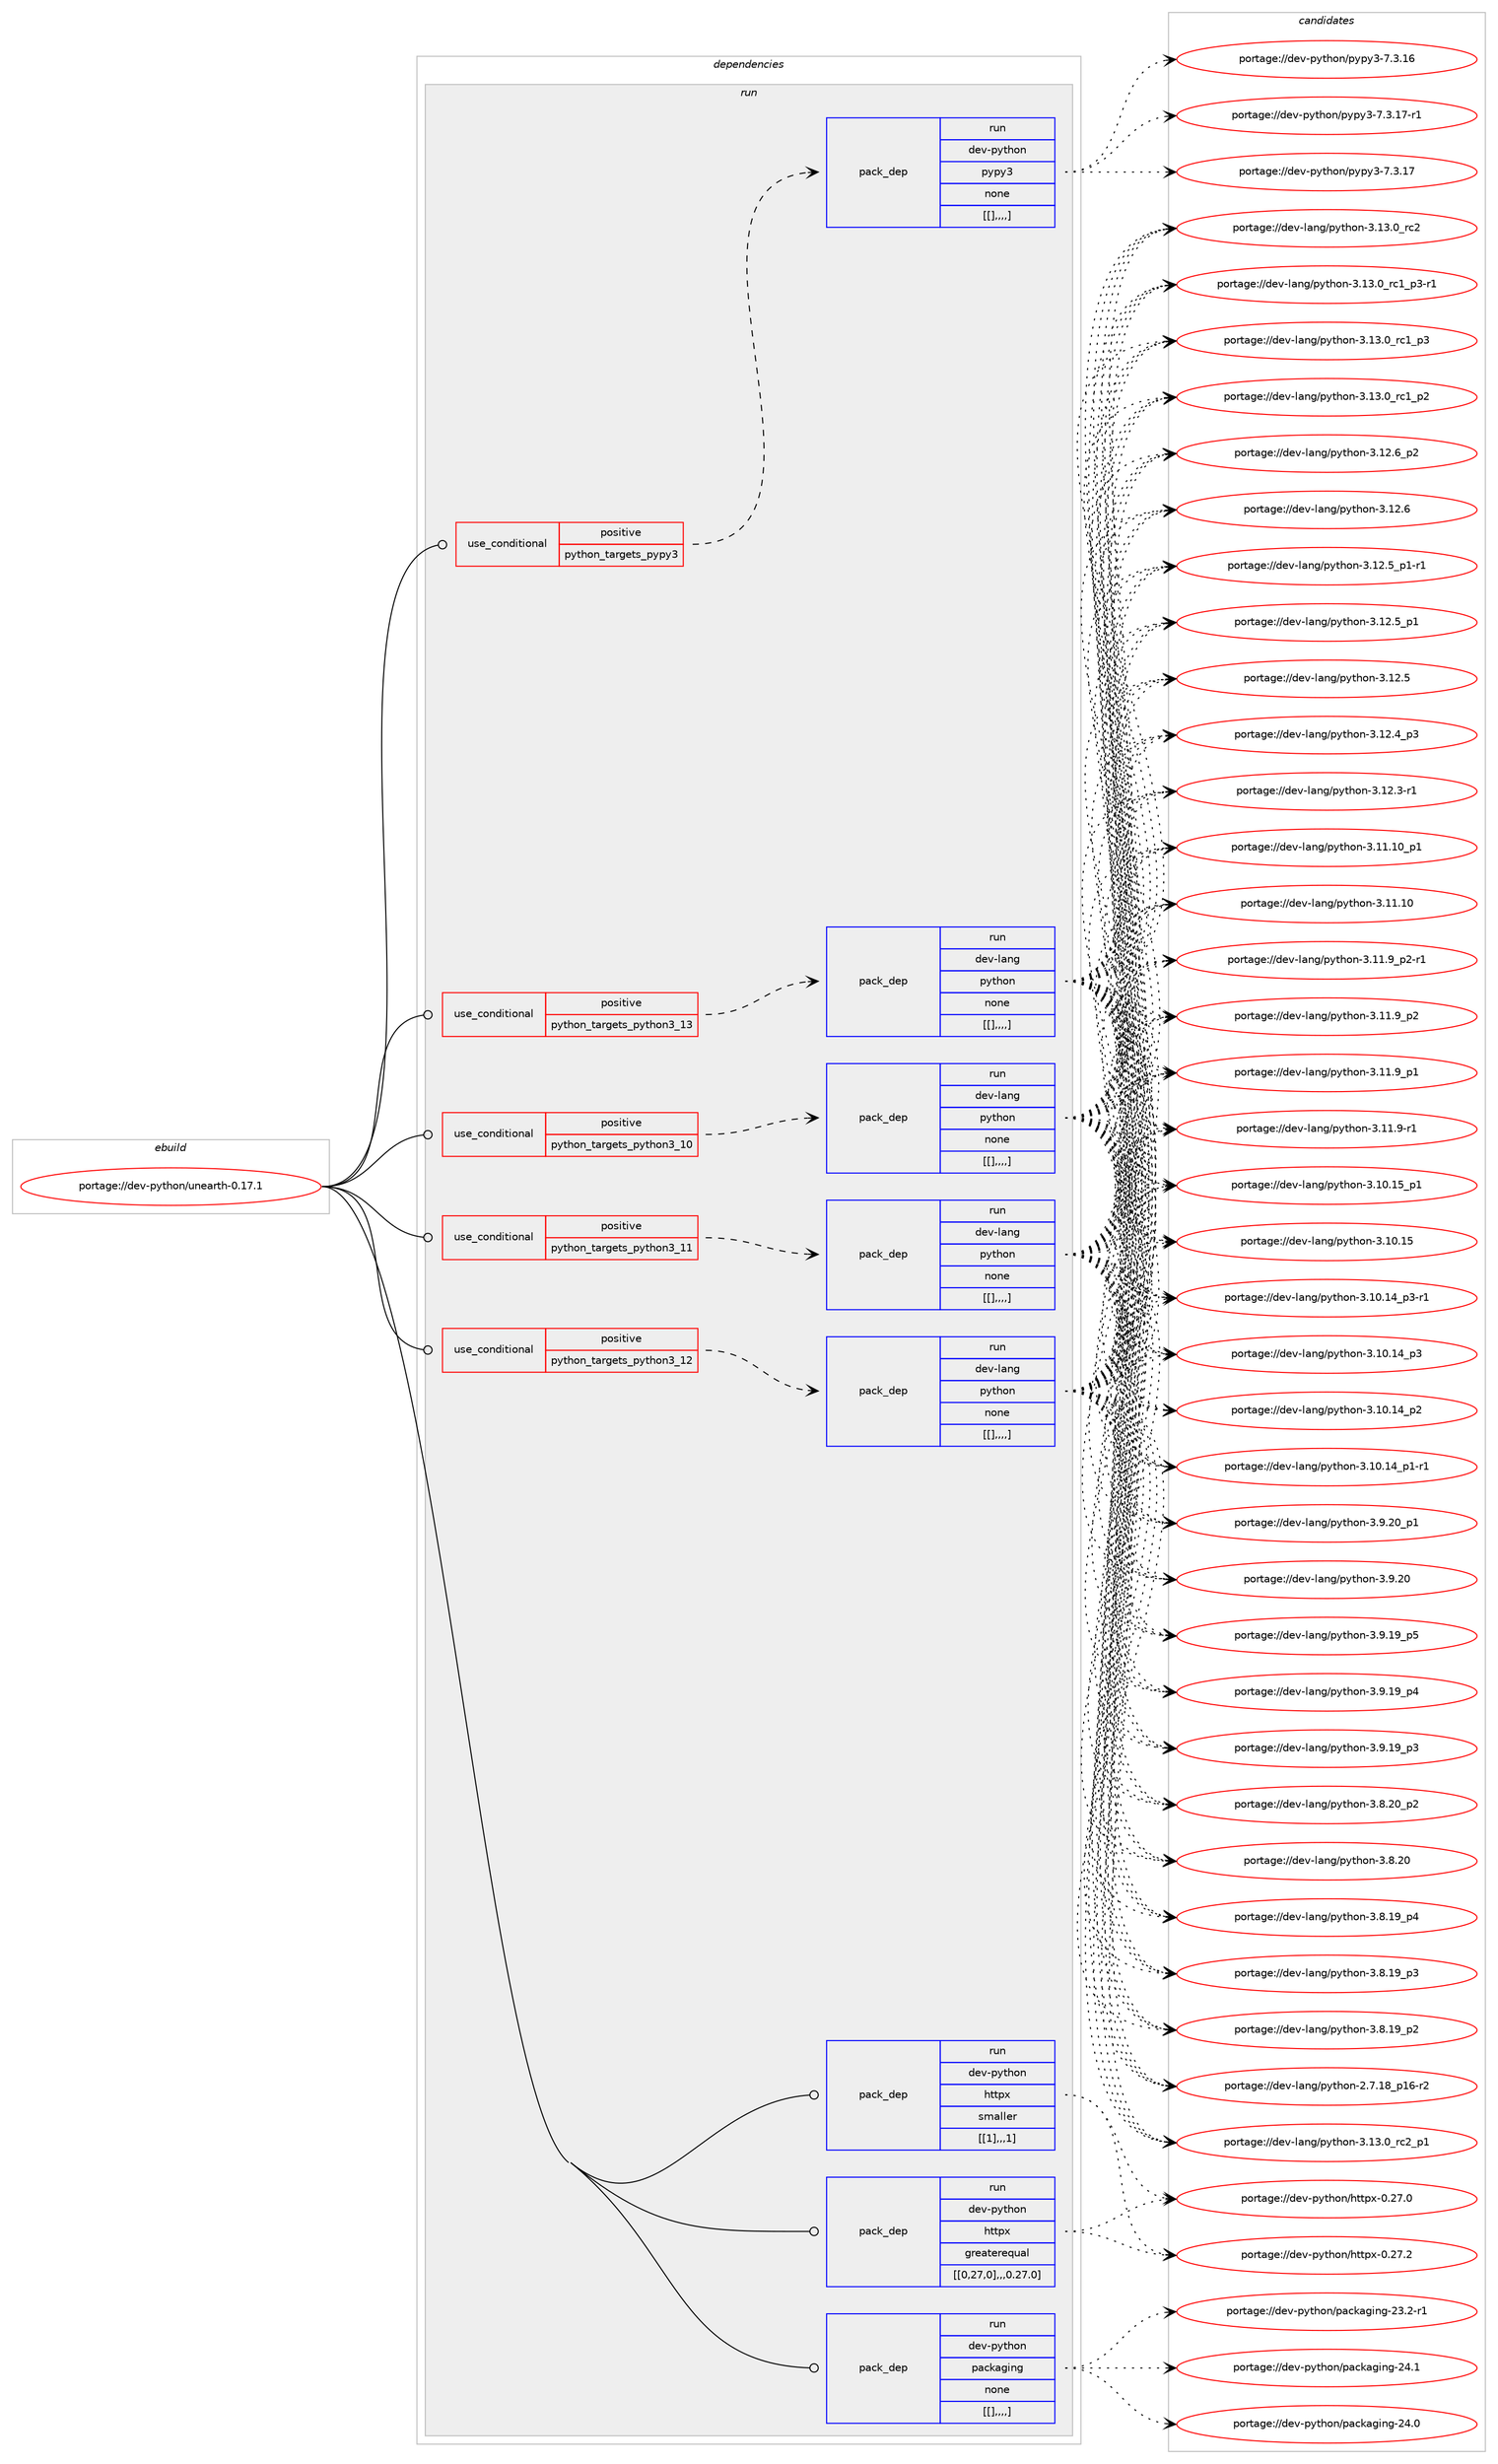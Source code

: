 digraph prolog {

# *************
# Graph options
# *************

newrank=true;
concentrate=true;
compound=true;
graph [rankdir=LR,fontname=Helvetica,fontsize=10,ranksep=1.5];#, ranksep=2.5, nodesep=0.2];
edge  [arrowhead=vee];
node  [fontname=Helvetica,fontsize=10];

# **********
# The ebuild
# **********

subgraph cluster_leftcol {
color=gray;
label=<<i>ebuild</i>>;
id [label="portage://dev-python/unearth-0.17.1", color=red, width=4, href="../dev-python/unearth-0.17.1.svg"];
}

# ****************
# The dependencies
# ****************

subgraph cluster_midcol {
color=gray;
label=<<i>dependencies</i>>;
subgraph cluster_compile {
fillcolor="#eeeeee";
style=filled;
label=<<i>compile</i>>;
}
subgraph cluster_compileandrun {
fillcolor="#eeeeee";
style=filled;
label=<<i>compile and run</i>>;
}
subgraph cluster_run {
fillcolor="#eeeeee";
style=filled;
label=<<i>run</i>>;
subgraph cond42617 {
dependency170018 [label=<<TABLE BORDER="0" CELLBORDER="1" CELLSPACING="0" CELLPADDING="4"><TR><TD ROWSPAN="3" CELLPADDING="10">use_conditional</TD></TR><TR><TD>positive</TD></TR><TR><TD>python_targets_pypy3</TD></TR></TABLE>>, shape=none, color=red];
subgraph pack126138 {
dependency170019 [label=<<TABLE BORDER="0" CELLBORDER="1" CELLSPACING="0" CELLPADDING="4" WIDTH="220"><TR><TD ROWSPAN="6" CELLPADDING="30">pack_dep</TD></TR><TR><TD WIDTH="110">run</TD></TR><TR><TD>dev-python</TD></TR><TR><TD>pypy3</TD></TR><TR><TD>none</TD></TR><TR><TD>[[],,,,]</TD></TR></TABLE>>, shape=none, color=blue];
}
dependency170018:e -> dependency170019:w [weight=20,style="dashed",arrowhead="vee"];
}
id:e -> dependency170018:w [weight=20,style="solid",arrowhead="odot"];
subgraph cond42618 {
dependency170020 [label=<<TABLE BORDER="0" CELLBORDER="1" CELLSPACING="0" CELLPADDING="4"><TR><TD ROWSPAN="3" CELLPADDING="10">use_conditional</TD></TR><TR><TD>positive</TD></TR><TR><TD>python_targets_python3_10</TD></TR></TABLE>>, shape=none, color=red];
subgraph pack126139 {
dependency170021 [label=<<TABLE BORDER="0" CELLBORDER="1" CELLSPACING="0" CELLPADDING="4" WIDTH="220"><TR><TD ROWSPAN="6" CELLPADDING="30">pack_dep</TD></TR><TR><TD WIDTH="110">run</TD></TR><TR><TD>dev-lang</TD></TR><TR><TD>python</TD></TR><TR><TD>none</TD></TR><TR><TD>[[],,,,]</TD></TR></TABLE>>, shape=none, color=blue];
}
dependency170020:e -> dependency170021:w [weight=20,style="dashed",arrowhead="vee"];
}
id:e -> dependency170020:w [weight=20,style="solid",arrowhead="odot"];
subgraph cond42619 {
dependency170022 [label=<<TABLE BORDER="0" CELLBORDER="1" CELLSPACING="0" CELLPADDING="4"><TR><TD ROWSPAN="3" CELLPADDING="10">use_conditional</TD></TR><TR><TD>positive</TD></TR><TR><TD>python_targets_python3_11</TD></TR></TABLE>>, shape=none, color=red];
subgraph pack126140 {
dependency170023 [label=<<TABLE BORDER="0" CELLBORDER="1" CELLSPACING="0" CELLPADDING="4" WIDTH="220"><TR><TD ROWSPAN="6" CELLPADDING="30">pack_dep</TD></TR><TR><TD WIDTH="110">run</TD></TR><TR><TD>dev-lang</TD></TR><TR><TD>python</TD></TR><TR><TD>none</TD></TR><TR><TD>[[],,,,]</TD></TR></TABLE>>, shape=none, color=blue];
}
dependency170022:e -> dependency170023:w [weight=20,style="dashed",arrowhead="vee"];
}
id:e -> dependency170022:w [weight=20,style="solid",arrowhead="odot"];
subgraph cond42620 {
dependency170024 [label=<<TABLE BORDER="0" CELLBORDER="1" CELLSPACING="0" CELLPADDING="4"><TR><TD ROWSPAN="3" CELLPADDING="10">use_conditional</TD></TR><TR><TD>positive</TD></TR><TR><TD>python_targets_python3_12</TD></TR></TABLE>>, shape=none, color=red];
subgraph pack126141 {
dependency170025 [label=<<TABLE BORDER="0" CELLBORDER="1" CELLSPACING="0" CELLPADDING="4" WIDTH="220"><TR><TD ROWSPAN="6" CELLPADDING="30">pack_dep</TD></TR><TR><TD WIDTH="110">run</TD></TR><TR><TD>dev-lang</TD></TR><TR><TD>python</TD></TR><TR><TD>none</TD></TR><TR><TD>[[],,,,]</TD></TR></TABLE>>, shape=none, color=blue];
}
dependency170024:e -> dependency170025:w [weight=20,style="dashed",arrowhead="vee"];
}
id:e -> dependency170024:w [weight=20,style="solid",arrowhead="odot"];
subgraph cond42621 {
dependency170026 [label=<<TABLE BORDER="0" CELLBORDER="1" CELLSPACING="0" CELLPADDING="4"><TR><TD ROWSPAN="3" CELLPADDING="10">use_conditional</TD></TR><TR><TD>positive</TD></TR><TR><TD>python_targets_python3_13</TD></TR></TABLE>>, shape=none, color=red];
subgraph pack126142 {
dependency170027 [label=<<TABLE BORDER="0" CELLBORDER="1" CELLSPACING="0" CELLPADDING="4" WIDTH="220"><TR><TD ROWSPAN="6" CELLPADDING="30">pack_dep</TD></TR><TR><TD WIDTH="110">run</TD></TR><TR><TD>dev-lang</TD></TR><TR><TD>python</TD></TR><TR><TD>none</TD></TR><TR><TD>[[],,,,]</TD></TR></TABLE>>, shape=none, color=blue];
}
dependency170026:e -> dependency170027:w [weight=20,style="dashed",arrowhead="vee"];
}
id:e -> dependency170026:w [weight=20,style="solid",arrowhead="odot"];
subgraph pack126143 {
dependency170028 [label=<<TABLE BORDER="0" CELLBORDER="1" CELLSPACING="0" CELLPADDING="4" WIDTH="220"><TR><TD ROWSPAN="6" CELLPADDING="30">pack_dep</TD></TR><TR><TD WIDTH="110">run</TD></TR><TR><TD>dev-python</TD></TR><TR><TD>httpx</TD></TR><TR><TD>greaterequal</TD></TR><TR><TD>[[0,27,0],,,0.27.0]</TD></TR></TABLE>>, shape=none, color=blue];
}
id:e -> dependency170028:w [weight=20,style="solid",arrowhead="odot"];
subgraph pack126144 {
dependency170029 [label=<<TABLE BORDER="0" CELLBORDER="1" CELLSPACING="0" CELLPADDING="4" WIDTH="220"><TR><TD ROWSPAN="6" CELLPADDING="30">pack_dep</TD></TR><TR><TD WIDTH="110">run</TD></TR><TR><TD>dev-python</TD></TR><TR><TD>httpx</TD></TR><TR><TD>smaller</TD></TR><TR><TD>[[1],,,1]</TD></TR></TABLE>>, shape=none, color=blue];
}
id:e -> dependency170029:w [weight=20,style="solid",arrowhead="odot"];
subgraph pack126145 {
dependency170030 [label=<<TABLE BORDER="0" CELLBORDER="1" CELLSPACING="0" CELLPADDING="4" WIDTH="220"><TR><TD ROWSPAN="6" CELLPADDING="30">pack_dep</TD></TR><TR><TD WIDTH="110">run</TD></TR><TR><TD>dev-python</TD></TR><TR><TD>packaging</TD></TR><TR><TD>none</TD></TR><TR><TD>[[],,,,]</TD></TR></TABLE>>, shape=none, color=blue];
}
id:e -> dependency170030:w [weight=20,style="solid",arrowhead="odot"];
}
}

# **************
# The candidates
# **************

subgraph cluster_choices {
rank=same;
color=gray;
label=<<i>candidates</i>>;

subgraph choice126138 {
color=black;
nodesep=1;
choice100101118451121211161041111104711212111212151455546514649554511449 [label="portage://dev-python/pypy3-7.3.17-r1", color=red, width=4,href="../dev-python/pypy3-7.3.17-r1.svg"];
choice10010111845112121116104111110471121211121215145554651464955 [label="portage://dev-python/pypy3-7.3.17", color=red, width=4,href="../dev-python/pypy3-7.3.17.svg"];
choice10010111845112121116104111110471121211121215145554651464954 [label="portage://dev-python/pypy3-7.3.16", color=red, width=4,href="../dev-python/pypy3-7.3.16.svg"];
dependency170019:e -> choice100101118451121211161041111104711212111212151455546514649554511449:w [style=dotted,weight="100"];
dependency170019:e -> choice10010111845112121116104111110471121211121215145554651464955:w [style=dotted,weight="100"];
dependency170019:e -> choice10010111845112121116104111110471121211121215145554651464954:w [style=dotted,weight="100"];
}
subgraph choice126139 {
color=black;
nodesep=1;
choice100101118451089711010347112121116104111110455146495146489511499509511249 [label="portage://dev-lang/python-3.13.0_rc2_p1", color=red, width=4,href="../dev-lang/python-3.13.0_rc2_p1.svg"];
choice10010111845108971101034711212111610411111045514649514648951149950 [label="portage://dev-lang/python-3.13.0_rc2", color=red, width=4,href="../dev-lang/python-3.13.0_rc2.svg"];
choice1001011184510897110103471121211161041111104551464951464895114994995112514511449 [label="portage://dev-lang/python-3.13.0_rc1_p3-r1", color=red, width=4,href="../dev-lang/python-3.13.0_rc1_p3-r1.svg"];
choice100101118451089711010347112121116104111110455146495146489511499499511251 [label="portage://dev-lang/python-3.13.0_rc1_p3", color=red, width=4,href="../dev-lang/python-3.13.0_rc1_p3.svg"];
choice100101118451089711010347112121116104111110455146495146489511499499511250 [label="portage://dev-lang/python-3.13.0_rc1_p2", color=red, width=4,href="../dev-lang/python-3.13.0_rc1_p2.svg"];
choice100101118451089711010347112121116104111110455146495046549511250 [label="portage://dev-lang/python-3.12.6_p2", color=red, width=4,href="../dev-lang/python-3.12.6_p2.svg"];
choice10010111845108971101034711212111610411111045514649504654 [label="portage://dev-lang/python-3.12.6", color=red, width=4,href="../dev-lang/python-3.12.6.svg"];
choice1001011184510897110103471121211161041111104551464950465395112494511449 [label="portage://dev-lang/python-3.12.5_p1-r1", color=red, width=4,href="../dev-lang/python-3.12.5_p1-r1.svg"];
choice100101118451089711010347112121116104111110455146495046539511249 [label="portage://dev-lang/python-3.12.5_p1", color=red, width=4,href="../dev-lang/python-3.12.5_p1.svg"];
choice10010111845108971101034711212111610411111045514649504653 [label="portage://dev-lang/python-3.12.5", color=red, width=4,href="../dev-lang/python-3.12.5.svg"];
choice100101118451089711010347112121116104111110455146495046529511251 [label="portage://dev-lang/python-3.12.4_p3", color=red, width=4,href="../dev-lang/python-3.12.4_p3.svg"];
choice100101118451089711010347112121116104111110455146495046514511449 [label="portage://dev-lang/python-3.12.3-r1", color=red, width=4,href="../dev-lang/python-3.12.3-r1.svg"];
choice10010111845108971101034711212111610411111045514649494649489511249 [label="portage://dev-lang/python-3.11.10_p1", color=red, width=4,href="../dev-lang/python-3.11.10_p1.svg"];
choice1001011184510897110103471121211161041111104551464949464948 [label="portage://dev-lang/python-3.11.10", color=red, width=4,href="../dev-lang/python-3.11.10.svg"];
choice1001011184510897110103471121211161041111104551464949465795112504511449 [label="portage://dev-lang/python-3.11.9_p2-r1", color=red, width=4,href="../dev-lang/python-3.11.9_p2-r1.svg"];
choice100101118451089711010347112121116104111110455146494946579511250 [label="portage://dev-lang/python-3.11.9_p2", color=red, width=4,href="../dev-lang/python-3.11.9_p2.svg"];
choice100101118451089711010347112121116104111110455146494946579511249 [label="portage://dev-lang/python-3.11.9_p1", color=red, width=4,href="../dev-lang/python-3.11.9_p1.svg"];
choice100101118451089711010347112121116104111110455146494946574511449 [label="portage://dev-lang/python-3.11.9-r1", color=red, width=4,href="../dev-lang/python-3.11.9-r1.svg"];
choice10010111845108971101034711212111610411111045514649484649539511249 [label="portage://dev-lang/python-3.10.15_p1", color=red, width=4,href="../dev-lang/python-3.10.15_p1.svg"];
choice1001011184510897110103471121211161041111104551464948464953 [label="portage://dev-lang/python-3.10.15", color=red, width=4,href="../dev-lang/python-3.10.15.svg"];
choice100101118451089711010347112121116104111110455146494846495295112514511449 [label="portage://dev-lang/python-3.10.14_p3-r1", color=red, width=4,href="../dev-lang/python-3.10.14_p3-r1.svg"];
choice10010111845108971101034711212111610411111045514649484649529511251 [label="portage://dev-lang/python-3.10.14_p3", color=red, width=4,href="../dev-lang/python-3.10.14_p3.svg"];
choice10010111845108971101034711212111610411111045514649484649529511250 [label="portage://dev-lang/python-3.10.14_p2", color=red, width=4,href="../dev-lang/python-3.10.14_p2.svg"];
choice100101118451089711010347112121116104111110455146494846495295112494511449 [label="portage://dev-lang/python-3.10.14_p1-r1", color=red, width=4,href="../dev-lang/python-3.10.14_p1-r1.svg"];
choice100101118451089711010347112121116104111110455146574650489511249 [label="portage://dev-lang/python-3.9.20_p1", color=red, width=4,href="../dev-lang/python-3.9.20_p1.svg"];
choice10010111845108971101034711212111610411111045514657465048 [label="portage://dev-lang/python-3.9.20", color=red, width=4,href="../dev-lang/python-3.9.20.svg"];
choice100101118451089711010347112121116104111110455146574649579511253 [label="portage://dev-lang/python-3.9.19_p5", color=red, width=4,href="../dev-lang/python-3.9.19_p5.svg"];
choice100101118451089711010347112121116104111110455146574649579511252 [label="portage://dev-lang/python-3.9.19_p4", color=red, width=4,href="../dev-lang/python-3.9.19_p4.svg"];
choice100101118451089711010347112121116104111110455146574649579511251 [label="portage://dev-lang/python-3.9.19_p3", color=red, width=4,href="../dev-lang/python-3.9.19_p3.svg"];
choice100101118451089711010347112121116104111110455146564650489511250 [label="portage://dev-lang/python-3.8.20_p2", color=red, width=4,href="../dev-lang/python-3.8.20_p2.svg"];
choice10010111845108971101034711212111610411111045514656465048 [label="portage://dev-lang/python-3.8.20", color=red, width=4,href="../dev-lang/python-3.8.20.svg"];
choice100101118451089711010347112121116104111110455146564649579511252 [label="portage://dev-lang/python-3.8.19_p4", color=red, width=4,href="../dev-lang/python-3.8.19_p4.svg"];
choice100101118451089711010347112121116104111110455146564649579511251 [label="portage://dev-lang/python-3.8.19_p3", color=red, width=4,href="../dev-lang/python-3.8.19_p3.svg"];
choice100101118451089711010347112121116104111110455146564649579511250 [label="portage://dev-lang/python-3.8.19_p2", color=red, width=4,href="../dev-lang/python-3.8.19_p2.svg"];
choice100101118451089711010347112121116104111110455046554649569511249544511450 [label="portage://dev-lang/python-2.7.18_p16-r2", color=red, width=4,href="../dev-lang/python-2.7.18_p16-r2.svg"];
dependency170021:e -> choice100101118451089711010347112121116104111110455146495146489511499509511249:w [style=dotted,weight="100"];
dependency170021:e -> choice10010111845108971101034711212111610411111045514649514648951149950:w [style=dotted,weight="100"];
dependency170021:e -> choice1001011184510897110103471121211161041111104551464951464895114994995112514511449:w [style=dotted,weight="100"];
dependency170021:e -> choice100101118451089711010347112121116104111110455146495146489511499499511251:w [style=dotted,weight="100"];
dependency170021:e -> choice100101118451089711010347112121116104111110455146495146489511499499511250:w [style=dotted,weight="100"];
dependency170021:e -> choice100101118451089711010347112121116104111110455146495046549511250:w [style=dotted,weight="100"];
dependency170021:e -> choice10010111845108971101034711212111610411111045514649504654:w [style=dotted,weight="100"];
dependency170021:e -> choice1001011184510897110103471121211161041111104551464950465395112494511449:w [style=dotted,weight="100"];
dependency170021:e -> choice100101118451089711010347112121116104111110455146495046539511249:w [style=dotted,weight="100"];
dependency170021:e -> choice10010111845108971101034711212111610411111045514649504653:w [style=dotted,weight="100"];
dependency170021:e -> choice100101118451089711010347112121116104111110455146495046529511251:w [style=dotted,weight="100"];
dependency170021:e -> choice100101118451089711010347112121116104111110455146495046514511449:w [style=dotted,weight="100"];
dependency170021:e -> choice10010111845108971101034711212111610411111045514649494649489511249:w [style=dotted,weight="100"];
dependency170021:e -> choice1001011184510897110103471121211161041111104551464949464948:w [style=dotted,weight="100"];
dependency170021:e -> choice1001011184510897110103471121211161041111104551464949465795112504511449:w [style=dotted,weight="100"];
dependency170021:e -> choice100101118451089711010347112121116104111110455146494946579511250:w [style=dotted,weight="100"];
dependency170021:e -> choice100101118451089711010347112121116104111110455146494946579511249:w [style=dotted,weight="100"];
dependency170021:e -> choice100101118451089711010347112121116104111110455146494946574511449:w [style=dotted,weight="100"];
dependency170021:e -> choice10010111845108971101034711212111610411111045514649484649539511249:w [style=dotted,weight="100"];
dependency170021:e -> choice1001011184510897110103471121211161041111104551464948464953:w [style=dotted,weight="100"];
dependency170021:e -> choice100101118451089711010347112121116104111110455146494846495295112514511449:w [style=dotted,weight="100"];
dependency170021:e -> choice10010111845108971101034711212111610411111045514649484649529511251:w [style=dotted,weight="100"];
dependency170021:e -> choice10010111845108971101034711212111610411111045514649484649529511250:w [style=dotted,weight="100"];
dependency170021:e -> choice100101118451089711010347112121116104111110455146494846495295112494511449:w [style=dotted,weight="100"];
dependency170021:e -> choice100101118451089711010347112121116104111110455146574650489511249:w [style=dotted,weight="100"];
dependency170021:e -> choice10010111845108971101034711212111610411111045514657465048:w [style=dotted,weight="100"];
dependency170021:e -> choice100101118451089711010347112121116104111110455146574649579511253:w [style=dotted,weight="100"];
dependency170021:e -> choice100101118451089711010347112121116104111110455146574649579511252:w [style=dotted,weight="100"];
dependency170021:e -> choice100101118451089711010347112121116104111110455146574649579511251:w [style=dotted,weight="100"];
dependency170021:e -> choice100101118451089711010347112121116104111110455146564650489511250:w [style=dotted,weight="100"];
dependency170021:e -> choice10010111845108971101034711212111610411111045514656465048:w [style=dotted,weight="100"];
dependency170021:e -> choice100101118451089711010347112121116104111110455146564649579511252:w [style=dotted,weight="100"];
dependency170021:e -> choice100101118451089711010347112121116104111110455146564649579511251:w [style=dotted,weight="100"];
dependency170021:e -> choice100101118451089711010347112121116104111110455146564649579511250:w [style=dotted,weight="100"];
dependency170021:e -> choice100101118451089711010347112121116104111110455046554649569511249544511450:w [style=dotted,weight="100"];
}
subgraph choice126140 {
color=black;
nodesep=1;
choice100101118451089711010347112121116104111110455146495146489511499509511249 [label="portage://dev-lang/python-3.13.0_rc2_p1", color=red, width=4,href="../dev-lang/python-3.13.0_rc2_p1.svg"];
choice10010111845108971101034711212111610411111045514649514648951149950 [label="portage://dev-lang/python-3.13.0_rc2", color=red, width=4,href="../dev-lang/python-3.13.0_rc2.svg"];
choice1001011184510897110103471121211161041111104551464951464895114994995112514511449 [label="portage://dev-lang/python-3.13.0_rc1_p3-r1", color=red, width=4,href="../dev-lang/python-3.13.0_rc1_p3-r1.svg"];
choice100101118451089711010347112121116104111110455146495146489511499499511251 [label="portage://dev-lang/python-3.13.0_rc1_p3", color=red, width=4,href="../dev-lang/python-3.13.0_rc1_p3.svg"];
choice100101118451089711010347112121116104111110455146495146489511499499511250 [label="portage://dev-lang/python-3.13.0_rc1_p2", color=red, width=4,href="../dev-lang/python-3.13.0_rc1_p2.svg"];
choice100101118451089711010347112121116104111110455146495046549511250 [label="portage://dev-lang/python-3.12.6_p2", color=red, width=4,href="../dev-lang/python-3.12.6_p2.svg"];
choice10010111845108971101034711212111610411111045514649504654 [label="portage://dev-lang/python-3.12.6", color=red, width=4,href="../dev-lang/python-3.12.6.svg"];
choice1001011184510897110103471121211161041111104551464950465395112494511449 [label="portage://dev-lang/python-3.12.5_p1-r1", color=red, width=4,href="../dev-lang/python-3.12.5_p1-r1.svg"];
choice100101118451089711010347112121116104111110455146495046539511249 [label="portage://dev-lang/python-3.12.5_p1", color=red, width=4,href="../dev-lang/python-3.12.5_p1.svg"];
choice10010111845108971101034711212111610411111045514649504653 [label="portage://dev-lang/python-3.12.5", color=red, width=4,href="../dev-lang/python-3.12.5.svg"];
choice100101118451089711010347112121116104111110455146495046529511251 [label="portage://dev-lang/python-3.12.4_p3", color=red, width=4,href="../dev-lang/python-3.12.4_p3.svg"];
choice100101118451089711010347112121116104111110455146495046514511449 [label="portage://dev-lang/python-3.12.3-r1", color=red, width=4,href="../dev-lang/python-3.12.3-r1.svg"];
choice10010111845108971101034711212111610411111045514649494649489511249 [label="portage://dev-lang/python-3.11.10_p1", color=red, width=4,href="../dev-lang/python-3.11.10_p1.svg"];
choice1001011184510897110103471121211161041111104551464949464948 [label="portage://dev-lang/python-3.11.10", color=red, width=4,href="../dev-lang/python-3.11.10.svg"];
choice1001011184510897110103471121211161041111104551464949465795112504511449 [label="portage://dev-lang/python-3.11.9_p2-r1", color=red, width=4,href="../dev-lang/python-3.11.9_p2-r1.svg"];
choice100101118451089711010347112121116104111110455146494946579511250 [label="portage://dev-lang/python-3.11.9_p2", color=red, width=4,href="../dev-lang/python-3.11.9_p2.svg"];
choice100101118451089711010347112121116104111110455146494946579511249 [label="portage://dev-lang/python-3.11.9_p1", color=red, width=4,href="../dev-lang/python-3.11.9_p1.svg"];
choice100101118451089711010347112121116104111110455146494946574511449 [label="portage://dev-lang/python-3.11.9-r1", color=red, width=4,href="../dev-lang/python-3.11.9-r1.svg"];
choice10010111845108971101034711212111610411111045514649484649539511249 [label="portage://dev-lang/python-3.10.15_p1", color=red, width=4,href="../dev-lang/python-3.10.15_p1.svg"];
choice1001011184510897110103471121211161041111104551464948464953 [label="portage://dev-lang/python-3.10.15", color=red, width=4,href="../dev-lang/python-3.10.15.svg"];
choice100101118451089711010347112121116104111110455146494846495295112514511449 [label="portage://dev-lang/python-3.10.14_p3-r1", color=red, width=4,href="../dev-lang/python-3.10.14_p3-r1.svg"];
choice10010111845108971101034711212111610411111045514649484649529511251 [label="portage://dev-lang/python-3.10.14_p3", color=red, width=4,href="../dev-lang/python-3.10.14_p3.svg"];
choice10010111845108971101034711212111610411111045514649484649529511250 [label="portage://dev-lang/python-3.10.14_p2", color=red, width=4,href="../dev-lang/python-3.10.14_p2.svg"];
choice100101118451089711010347112121116104111110455146494846495295112494511449 [label="portage://dev-lang/python-3.10.14_p1-r1", color=red, width=4,href="../dev-lang/python-3.10.14_p1-r1.svg"];
choice100101118451089711010347112121116104111110455146574650489511249 [label="portage://dev-lang/python-3.9.20_p1", color=red, width=4,href="../dev-lang/python-3.9.20_p1.svg"];
choice10010111845108971101034711212111610411111045514657465048 [label="portage://dev-lang/python-3.9.20", color=red, width=4,href="../dev-lang/python-3.9.20.svg"];
choice100101118451089711010347112121116104111110455146574649579511253 [label="portage://dev-lang/python-3.9.19_p5", color=red, width=4,href="../dev-lang/python-3.9.19_p5.svg"];
choice100101118451089711010347112121116104111110455146574649579511252 [label="portage://dev-lang/python-3.9.19_p4", color=red, width=4,href="../dev-lang/python-3.9.19_p4.svg"];
choice100101118451089711010347112121116104111110455146574649579511251 [label="portage://dev-lang/python-3.9.19_p3", color=red, width=4,href="../dev-lang/python-3.9.19_p3.svg"];
choice100101118451089711010347112121116104111110455146564650489511250 [label="portage://dev-lang/python-3.8.20_p2", color=red, width=4,href="../dev-lang/python-3.8.20_p2.svg"];
choice10010111845108971101034711212111610411111045514656465048 [label="portage://dev-lang/python-3.8.20", color=red, width=4,href="../dev-lang/python-3.8.20.svg"];
choice100101118451089711010347112121116104111110455146564649579511252 [label="portage://dev-lang/python-3.8.19_p4", color=red, width=4,href="../dev-lang/python-3.8.19_p4.svg"];
choice100101118451089711010347112121116104111110455146564649579511251 [label="portage://dev-lang/python-3.8.19_p3", color=red, width=4,href="../dev-lang/python-3.8.19_p3.svg"];
choice100101118451089711010347112121116104111110455146564649579511250 [label="portage://dev-lang/python-3.8.19_p2", color=red, width=4,href="../dev-lang/python-3.8.19_p2.svg"];
choice100101118451089711010347112121116104111110455046554649569511249544511450 [label="portage://dev-lang/python-2.7.18_p16-r2", color=red, width=4,href="../dev-lang/python-2.7.18_p16-r2.svg"];
dependency170023:e -> choice100101118451089711010347112121116104111110455146495146489511499509511249:w [style=dotted,weight="100"];
dependency170023:e -> choice10010111845108971101034711212111610411111045514649514648951149950:w [style=dotted,weight="100"];
dependency170023:e -> choice1001011184510897110103471121211161041111104551464951464895114994995112514511449:w [style=dotted,weight="100"];
dependency170023:e -> choice100101118451089711010347112121116104111110455146495146489511499499511251:w [style=dotted,weight="100"];
dependency170023:e -> choice100101118451089711010347112121116104111110455146495146489511499499511250:w [style=dotted,weight="100"];
dependency170023:e -> choice100101118451089711010347112121116104111110455146495046549511250:w [style=dotted,weight="100"];
dependency170023:e -> choice10010111845108971101034711212111610411111045514649504654:w [style=dotted,weight="100"];
dependency170023:e -> choice1001011184510897110103471121211161041111104551464950465395112494511449:w [style=dotted,weight="100"];
dependency170023:e -> choice100101118451089711010347112121116104111110455146495046539511249:w [style=dotted,weight="100"];
dependency170023:e -> choice10010111845108971101034711212111610411111045514649504653:w [style=dotted,weight="100"];
dependency170023:e -> choice100101118451089711010347112121116104111110455146495046529511251:w [style=dotted,weight="100"];
dependency170023:e -> choice100101118451089711010347112121116104111110455146495046514511449:w [style=dotted,weight="100"];
dependency170023:e -> choice10010111845108971101034711212111610411111045514649494649489511249:w [style=dotted,weight="100"];
dependency170023:e -> choice1001011184510897110103471121211161041111104551464949464948:w [style=dotted,weight="100"];
dependency170023:e -> choice1001011184510897110103471121211161041111104551464949465795112504511449:w [style=dotted,weight="100"];
dependency170023:e -> choice100101118451089711010347112121116104111110455146494946579511250:w [style=dotted,weight="100"];
dependency170023:e -> choice100101118451089711010347112121116104111110455146494946579511249:w [style=dotted,weight="100"];
dependency170023:e -> choice100101118451089711010347112121116104111110455146494946574511449:w [style=dotted,weight="100"];
dependency170023:e -> choice10010111845108971101034711212111610411111045514649484649539511249:w [style=dotted,weight="100"];
dependency170023:e -> choice1001011184510897110103471121211161041111104551464948464953:w [style=dotted,weight="100"];
dependency170023:e -> choice100101118451089711010347112121116104111110455146494846495295112514511449:w [style=dotted,weight="100"];
dependency170023:e -> choice10010111845108971101034711212111610411111045514649484649529511251:w [style=dotted,weight="100"];
dependency170023:e -> choice10010111845108971101034711212111610411111045514649484649529511250:w [style=dotted,weight="100"];
dependency170023:e -> choice100101118451089711010347112121116104111110455146494846495295112494511449:w [style=dotted,weight="100"];
dependency170023:e -> choice100101118451089711010347112121116104111110455146574650489511249:w [style=dotted,weight="100"];
dependency170023:e -> choice10010111845108971101034711212111610411111045514657465048:w [style=dotted,weight="100"];
dependency170023:e -> choice100101118451089711010347112121116104111110455146574649579511253:w [style=dotted,weight="100"];
dependency170023:e -> choice100101118451089711010347112121116104111110455146574649579511252:w [style=dotted,weight="100"];
dependency170023:e -> choice100101118451089711010347112121116104111110455146574649579511251:w [style=dotted,weight="100"];
dependency170023:e -> choice100101118451089711010347112121116104111110455146564650489511250:w [style=dotted,weight="100"];
dependency170023:e -> choice10010111845108971101034711212111610411111045514656465048:w [style=dotted,weight="100"];
dependency170023:e -> choice100101118451089711010347112121116104111110455146564649579511252:w [style=dotted,weight="100"];
dependency170023:e -> choice100101118451089711010347112121116104111110455146564649579511251:w [style=dotted,weight="100"];
dependency170023:e -> choice100101118451089711010347112121116104111110455146564649579511250:w [style=dotted,weight="100"];
dependency170023:e -> choice100101118451089711010347112121116104111110455046554649569511249544511450:w [style=dotted,weight="100"];
}
subgraph choice126141 {
color=black;
nodesep=1;
choice100101118451089711010347112121116104111110455146495146489511499509511249 [label="portage://dev-lang/python-3.13.0_rc2_p1", color=red, width=4,href="../dev-lang/python-3.13.0_rc2_p1.svg"];
choice10010111845108971101034711212111610411111045514649514648951149950 [label="portage://dev-lang/python-3.13.0_rc2", color=red, width=4,href="../dev-lang/python-3.13.0_rc2.svg"];
choice1001011184510897110103471121211161041111104551464951464895114994995112514511449 [label="portage://dev-lang/python-3.13.0_rc1_p3-r1", color=red, width=4,href="../dev-lang/python-3.13.0_rc1_p3-r1.svg"];
choice100101118451089711010347112121116104111110455146495146489511499499511251 [label="portage://dev-lang/python-3.13.0_rc1_p3", color=red, width=4,href="../dev-lang/python-3.13.0_rc1_p3.svg"];
choice100101118451089711010347112121116104111110455146495146489511499499511250 [label="portage://dev-lang/python-3.13.0_rc1_p2", color=red, width=4,href="../dev-lang/python-3.13.0_rc1_p2.svg"];
choice100101118451089711010347112121116104111110455146495046549511250 [label="portage://dev-lang/python-3.12.6_p2", color=red, width=4,href="../dev-lang/python-3.12.6_p2.svg"];
choice10010111845108971101034711212111610411111045514649504654 [label="portage://dev-lang/python-3.12.6", color=red, width=4,href="../dev-lang/python-3.12.6.svg"];
choice1001011184510897110103471121211161041111104551464950465395112494511449 [label="portage://dev-lang/python-3.12.5_p1-r1", color=red, width=4,href="../dev-lang/python-3.12.5_p1-r1.svg"];
choice100101118451089711010347112121116104111110455146495046539511249 [label="portage://dev-lang/python-3.12.5_p1", color=red, width=4,href="../dev-lang/python-3.12.5_p1.svg"];
choice10010111845108971101034711212111610411111045514649504653 [label="portage://dev-lang/python-3.12.5", color=red, width=4,href="../dev-lang/python-3.12.5.svg"];
choice100101118451089711010347112121116104111110455146495046529511251 [label="portage://dev-lang/python-3.12.4_p3", color=red, width=4,href="../dev-lang/python-3.12.4_p3.svg"];
choice100101118451089711010347112121116104111110455146495046514511449 [label="portage://dev-lang/python-3.12.3-r1", color=red, width=4,href="../dev-lang/python-3.12.3-r1.svg"];
choice10010111845108971101034711212111610411111045514649494649489511249 [label="portage://dev-lang/python-3.11.10_p1", color=red, width=4,href="../dev-lang/python-3.11.10_p1.svg"];
choice1001011184510897110103471121211161041111104551464949464948 [label="portage://dev-lang/python-3.11.10", color=red, width=4,href="../dev-lang/python-3.11.10.svg"];
choice1001011184510897110103471121211161041111104551464949465795112504511449 [label="portage://dev-lang/python-3.11.9_p2-r1", color=red, width=4,href="../dev-lang/python-3.11.9_p2-r1.svg"];
choice100101118451089711010347112121116104111110455146494946579511250 [label="portage://dev-lang/python-3.11.9_p2", color=red, width=4,href="../dev-lang/python-3.11.9_p2.svg"];
choice100101118451089711010347112121116104111110455146494946579511249 [label="portage://dev-lang/python-3.11.9_p1", color=red, width=4,href="../dev-lang/python-3.11.9_p1.svg"];
choice100101118451089711010347112121116104111110455146494946574511449 [label="portage://dev-lang/python-3.11.9-r1", color=red, width=4,href="../dev-lang/python-3.11.9-r1.svg"];
choice10010111845108971101034711212111610411111045514649484649539511249 [label="portage://dev-lang/python-3.10.15_p1", color=red, width=4,href="../dev-lang/python-3.10.15_p1.svg"];
choice1001011184510897110103471121211161041111104551464948464953 [label="portage://dev-lang/python-3.10.15", color=red, width=4,href="../dev-lang/python-3.10.15.svg"];
choice100101118451089711010347112121116104111110455146494846495295112514511449 [label="portage://dev-lang/python-3.10.14_p3-r1", color=red, width=4,href="../dev-lang/python-3.10.14_p3-r1.svg"];
choice10010111845108971101034711212111610411111045514649484649529511251 [label="portage://dev-lang/python-3.10.14_p3", color=red, width=4,href="../dev-lang/python-3.10.14_p3.svg"];
choice10010111845108971101034711212111610411111045514649484649529511250 [label="portage://dev-lang/python-3.10.14_p2", color=red, width=4,href="../dev-lang/python-3.10.14_p2.svg"];
choice100101118451089711010347112121116104111110455146494846495295112494511449 [label="portage://dev-lang/python-3.10.14_p1-r1", color=red, width=4,href="../dev-lang/python-3.10.14_p1-r1.svg"];
choice100101118451089711010347112121116104111110455146574650489511249 [label="portage://dev-lang/python-3.9.20_p1", color=red, width=4,href="../dev-lang/python-3.9.20_p1.svg"];
choice10010111845108971101034711212111610411111045514657465048 [label="portage://dev-lang/python-3.9.20", color=red, width=4,href="../dev-lang/python-3.9.20.svg"];
choice100101118451089711010347112121116104111110455146574649579511253 [label="portage://dev-lang/python-3.9.19_p5", color=red, width=4,href="../dev-lang/python-3.9.19_p5.svg"];
choice100101118451089711010347112121116104111110455146574649579511252 [label="portage://dev-lang/python-3.9.19_p4", color=red, width=4,href="../dev-lang/python-3.9.19_p4.svg"];
choice100101118451089711010347112121116104111110455146574649579511251 [label="portage://dev-lang/python-3.9.19_p3", color=red, width=4,href="../dev-lang/python-3.9.19_p3.svg"];
choice100101118451089711010347112121116104111110455146564650489511250 [label="portage://dev-lang/python-3.8.20_p2", color=red, width=4,href="../dev-lang/python-3.8.20_p2.svg"];
choice10010111845108971101034711212111610411111045514656465048 [label="portage://dev-lang/python-3.8.20", color=red, width=4,href="../dev-lang/python-3.8.20.svg"];
choice100101118451089711010347112121116104111110455146564649579511252 [label="portage://dev-lang/python-3.8.19_p4", color=red, width=4,href="../dev-lang/python-3.8.19_p4.svg"];
choice100101118451089711010347112121116104111110455146564649579511251 [label="portage://dev-lang/python-3.8.19_p3", color=red, width=4,href="../dev-lang/python-3.8.19_p3.svg"];
choice100101118451089711010347112121116104111110455146564649579511250 [label="portage://dev-lang/python-3.8.19_p2", color=red, width=4,href="../dev-lang/python-3.8.19_p2.svg"];
choice100101118451089711010347112121116104111110455046554649569511249544511450 [label="portage://dev-lang/python-2.7.18_p16-r2", color=red, width=4,href="../dev-lang/python-2.7.18_p16-r2.svg"];
dependency170025:e -> choice100101118451089711010347112121116104111110455146495146489511499509511249:w [style=dotted,weight="100"];
dependency170025:e -> choice10010111845108971101034711212111610411111045514649514648951149950:w [style=dotted,weight="100"];
dependency170025:e -> choice1001011184510897110103471121211161041111104551464951464895114994995112514511449:w [style=dotted,weight="100"];
dependency170025:e -> choice100101118451089711010347112121116104111110455146495146489511499499511251:w [style=dotted,weight="100"];
dependency170025:e -> choice100101118451089711010347112121116104111110455146495146489511499499511250:w [style=dotted,weight="100"];
dependency170025:e -> choice100101118451089711010347112121116104111110455146495046549511250:w [style=dotted,weight="100"];
dependency170025:e -> choice10010111845108971101034711212111610411111045514649504654:w [style=dotted,weight="100"];
dependency170025:e -> choice1001011184510897110103471121211161041111104551464950465395112494511449:w [style=dotted,weight="100"];
dependency170025:e -> choice100101118451089711010347112121116104111110455146495046539511249:w [style=dotted,weight="100"];
dependency170025:e -> choice10010111845108971101034711212111610411111045514649504653:w [style=dotted,weight="100"];
dependency170025:e -> choice100101118451089711010347112121116104111110455146495046529511251:w [style=dotted,weight="100"];
dependency170025:e -> choice100101118451089711010347112121116104111110455146495046514511449:w [style=dotted,weight="100"];
dependency170025:e -> choice10010111845108971101034711212111610411111045514649494649489511249:w [style=dotted,weight="100"];
dependency170025:e -> choice1001011184510897110103471121211161041111104551464949464948:w [style=dotted,weight="100"];
dependency170025:e -> choice1001011184510897110103471121211161041111104551464949465795112504511449:w [style=dotted,weight="100"];
dependency170025:e -> choice100101118451089711010347112121116104111110455146494946579511250:w [style=dotted,weight="100"];
dependency170025:e -> choice100101118451089711010347112121116104111110455146494946579511249:w [style=dotted,weight="100"];
dependency170025:e -> choice100101118451089711010347112121116104111110455146494946574511449:w [style=dotted,weight="100"];
dependency170025:e -> choice10010111845108971101034711212111610411111045514649484649539511249:w [style=dotted,weight="100"];
dependency170025:e -> choice1001011184510897110103471121211161041111104551464948464953:w [style=dotted,weight="100"];
dependency170025:e -> choice100101118451089711010347112121116104111110455146494846495295112514511449:w [style=dotted,weight="100"];
dependency170025:e -> choice10010111845108971101034711212111610411111045514649484649529511251:w [style=dotted,weight="100"];
dependency170025:e -> choice10010111845108971101034711212111610411111045514649484649529511250:w [style=dotted,weight="100"];
dependency170025:e -> choice100101118451089711010347112121116104111110455146494846495295112494511449:w [style=dotted,weight="100"];
dependency170025:e -> choice100101118451089711010347112121116104111110455146574650489511249:w [style=dotted,weight="100"];
dependency170025:e -> choice10010111845108971101034711212111610411111045514657465048:w [style=dotted,weight="100"];
dependency170025:e -> choice100101118451089711010347112121116104111110455146574649579511253:w [style=dotted,weight="100"];
dependency170025:e -> choice100101118451089711010347112121116104111110455146574649579511252:w [style=dotted,weight="100"];
dependency170025:e -> choice100101118451089711010347112121116104111110455146574649579511251:w [style=dotted,weight="100"];
dependency170025:e -> choice100101118451089711010347112121116104111110455146564650489511250:w [style=dotted,weight="100"];
dependency170025:e -> choice10010111845108971101034711212111610411111045514656465048:w [style=dotted,weight="100"];
dependency170025:e -> choice100101118451089711010347112121116104111110455146564649579511252:w [style=dotted,weight="100"];
dependency170025:e -> choice100101118451089711010347112121116104111110455146564649579511251:w [style=dotted,weight="100"];
dependency170025:e -> choice100101118451089711010347112121116104111110455146564649579511250:w [style=dotted,weight="100"];
dependency170025:e -> choice100101118451089711010347112121116104111110455046554649569511249544511450:w [style=dotted,weight="100"];
}
subgraph choice126142 {
color=black;
nodesep=1;
choice100101118451089711010347112121116104111110455146495146489511499509511249 [label="portage://dev-lang/python-3.13.0_rc2_p1", color=red, width=4,href="../dev-lang/python-3.13.0_rc2_p1.svg"];
choice10010111845108971101034711212111610411111045514649514648951149950 [label="portage://dev-lang/python-3.13.0_rc2", color=red, width=4,href="../dev-lang/python-3.13.0_rc2.svg"];
choice1001011184510897110103471121211161041111104551464951464895114994995112514511449 [label="portage://dev-lang/python-3.13.0_rc1_p3-r1", color=red, width=4,href="../dev-lang/python-3.13.0_rc1_p3-r1.svg"];
choice100101118451089711010347112121116104111110455146495146489511499499511251 [label="portage://dev-lang/python-3.13.0_rc1_p3", color=red, width=4,href="../dev-lang/python-3.13.0_rc1_p3.svg"];
choice100101118451089711010347112121116104111110455146495146489511499499511250 [label="portage://dev-lang/python-3.13.0_rc1_p2", color=red, width=4,href="../dev-lang/python-3.13.0_rc1_p2.svg"];
choice100101118451089711010347112121116104111110455146495046549511250 [label="portage://dev-lang/python-3.12.6_p2", color=red, width=4,href="../dev-lang/python-3.12.6_p2.svg"];
choice10010111845108971101034711212111610411111045514649504654 [label="portage://dev-lang/python-3.12.6", color=red, width=4,href="../dev-lang/python-3.12.6.svg"];
choice1001011184510897110103471121211161041111104551464950465395112494511449 [label="portage://dev-lang/python-3.12.5_p1-r1", color=red, width=4,href="../dev-lang/python-3.12.5_p1-r1.svg"];
choice100101118451089711010347112121116104111110455146495046539511249 [label="portage://dev-lang/python-3.12.5_p1", color=red, width=4,href="../dev-lang/python-3.12.5_p1.svg"];
choice10010111845108971101034711212111610411111045514649504653 [label="portage://dev-lang/python-3.12.5", color=red, width=4,href="../dev-lang/python-3.12.5.svg"];
choice100101118451089711010347112121116104111110455146495046529511251 [label="portage://dev-lang/python-3.12.4_p3", color=red, width=4,href="../dev-lang/python-3.12.4_p3.svg"];
choice100101118451089711010347112121116104111110455146495046514511449 [label="portage://dev-lang/python-3.12.3-r1", color=red, width=4,href="../dev-lang/python-3.12.3-r1.svg"];
choice10010111845108971101034711212111610411111045514649494649489511249 [label="portage://dev-lang/python-3.11.10_p1", color=red, width=4,href="../dev-lang/python-3.11.10_p1.svg"];
choice1001011184510897110103471121211161041111104551464949464948 [label="portage://dev-lang/python-3.11.10", color=red, width=4,href="../dev-lang/python-3.11.10.svg"];
choice1001011184510897110103471121211161041111104551464949465795112504511449 [label="portage://dev-lang/python-3.11.9_p2-r1", color=red, width=4,href="../dev-lang/python-3.11.9_p2-r1.svg"];
choice100101118451089711010347112121116104111110455146494946579511250 [label="portage://dev-lang/python-3.11.9_p2", color=red, width=4,href="../dev-lang/python-3.11.9_p2.svg"];
choice100101118451089711010347112121116104111110455146494946579511249 [label="portage://dev-lang/python-3.11.9_p1", color=red, width=4,href="../dev-lang/python-3.11.9_p1.svg"];
choice100101118451089711010347112121116104111110455146494946574511449 [label="portage://dev-lang/python-3.11.9-r1", color=red, width=4,href="../dev-lang/python-3.11.9-r1.svg"];
choice10010111845108971101034711212111610411111045514649484649539511249 [label="portage://dev-lang/python-3.10.15_p1", color=red, width=4,href="../dev-lang/python-3.10.15_p1.svg"];
choice1001011184510897110103471121211161041111104551464948464953 [label="portage://dev-lang/python-3.10.15", color=red, width=4,href="../dev-lang/python-3.10.15.svg"];
choice100101118451089711010347112121116104111110455146494846495295112514511449 [label="portage://dev-lang/python-3.10.14_p3-r1", color=red, width=4,href="../dev-lang/python-3.10.14_p3-r1.svg"];
choice10010111845108971101034711212111610411111045514649484649529511251 [label="portage://dev-lang/python-3.10.14_p3", color=red, width=4,href="../dev-lang/python-3.10.14_p3.svg"];
choice10010111845108971101034711212111610411111045514649484649529511250 [label="portage://dev-lang/python-3.10.14_p2", color=red, width=4,href="../dev-lang/python-3.10.14_p2.svg"];
choice100101118451089711010347112121116104111110455146494846495295112494511449 [label="portage://dev-lang/python-3.10.14_p1-r1", color=red, width=4,href="../dev-lang/python-3.10.14_p1-r1.svg"];
choice100101118451089711010347112121116104111110455146574650489511249 [label="portage://dev-lang/python-3.9.20_p1", color=red, width=4,href="../dev-lang/python-3.9.20_p1.svg"];
choice10010111845108971101034711212111610411111045514657465048 [label="portage://dev-lang/python-3.9.20", color=red, width=4,href="../dev-lang/python-3.9.20.svg"];
choice100101118451089711010347112121116104111110455146574649579511253 [label="portage://dev-lang/python-3.9.19_p5", color=red, width=4,href="../dev-lang/python-3.9.19_p5.svg"];
choice100101118451089711010347112121116104111110455146574649579511252 [label="portage://dev-lang/python-3.9.19_p4", color=red, width=4,href="../dev-lang/python-3.9.19_p4.svg"];
choice100101118451089711010347112121116104111110455146574649579511251 [label="portage://dev-lang/python-3.9.19_p3", color=red, width=4,href="../dev-lang/python-3.9.19_p3.svg"];
choice100101118451089711010347112121116104111110455146564650489511250 [label="portage://dev-lang/python-3.8.20_p2", color=red, width=4,href="../dev-lang/python-3.8.20_p2.svg"];
choice10010111845108971101034711212111610411111045514656465048 [label="portage://dev-lang/python-3.8.20", color=red, width=4,href="../dev-lang/python-3.8.20.svg"];
choice100101118451089711010347112121116104111110455146564649579511252 [label="portage://dev-lang/python-3.8.19_p4", color=red, width=4,href="../dev-lang/python-3.8.19_p4.svg"];
choice100101118451089711010347112121116104111110455146564649579511251 [label="portage://dev-lang/python-3.8.19_p3", color=red, width=4,href="../dev-lang/python-3.8.19_p3.svg"];
choice100101118451089711010347112121116104111110455146564649579511250 [label="portage://dev-lang/python-3.8.19_p2", color=red, width=4,href="../dev-lang/python-3.8.19_p2.svg"];
choice100101118451089711010347112121116104111110455046554649569511249544511450 [label="portage://dev-lang/python-2.7.18_p16-r2", color=red, width=4,href="../dev-lang/python-2.7.18_p16-r2.svg"];
dependency170027:e -> choice100101118451089711010347112121116104111110455146495146489511499509511249:w [style=dotted,weight="100"];
dependency170027:e -> choice10010111845108971101034711212111610411111045514649514648951149950:w [style=dotted,weight="100"];
dependency170027:e -> choice1001011184510897110103471121211161041111104551464951464895114994995112514511449:w [style=dotted,weight="100"];
dependency170027:e -> choice100101118451089711010347112121116104111110455146495146489511499499511251:w [style=dotted,weight="100"];
dependency170027:e -> choice100101118451089711010347112121116104111110455146495146489511499499511250:w [style=dotted,weight="100"];
dependency170027:e -> choice100101118451089711010347112121116104111110455146495046549511250:w [style=dotted,weight="100"];
dependency170027:e -> choice10010111845108971101034711212111610411111045514649504654:w [style=dotted,weight="100"];
dependency170027:e -> choice1001011184510897110103471121211161041111104551464950465395112494511449:w [style=dotted,weight="100"];
dependency170027:e -> choice100101118451089711010347112121116104111110455146495046539511249:w [style=dotted,weight="100"];
dependency170027:e -> choice10010111845108971101034711212111610411111045514649504653:w [style=dotted,weight="100"];
dependency170027:e -> choice100101118451089711010347112121116104111110455146495046529511251:w [style=dotted,weight="100"];
dependency170027:e -> choice100101118451089711010347112121116104111110455146495046514511449:w [style=dotted,weight="100"];
dependency170027:e -> choice10010111845108971101034711212111610411111045514649494649489511249:w [style=dotted,weight="100"];
dependency170027:e -> choice1001011184510897110103471121211161041111104551464949464948:w [style=dotted,weight="100"];
dependency170027:e -> choice1001011184510897110103471121211161041111104551464949465795112504511449:w [style=dotted,weight="100"];
dependency170027:e -> choice100101118451089711010347112121116104111110455146494946579511250:w [style=dotted,weight="100"];
dependency170027:e -> choice100101118451089711010347112121116104111110455146494946579511249:w [style=dotted,weight="100"];
dependency170027:e -> choice100101118451089711010347112121116104111110455146494946574511449:w [style=dotted,weight="100"];
dependency170027:e -> choice10010111845108971101034711212111610411111045514649484649539511249:w [style=dotted,weight="100"];
dependency170027:e -> choice1001011184510897110103471121211161041111104551464948464953:w [style=dotted,weight="100"];
dependency170027:e -> choice100101118451089711010347112121116104111110455146494846495295112514511449:w [style=dotted,weight="100"];
dependency170027:e -> choice10010111845108971101034711212111610411111045514649484649529511251:w [style=dotted,weight="100"];
dependency170027:e -> choice10010111845108971101034711212111610411111045514649484649529511250:w [style=dotted,weight="100"];
dependency170027:e -> choice100101118451089711010347112121116104111110455146494846495295112494511449:w [style=dotted,weight="100"];
dependency170027:e -> choice100101118451089711010347112121116104111110455146574650489511249:w [style=dotted,weight="100"];
dependency170027:e -> choice10010111845108971101034711212111610411111045514657465048:w [style=dotted,weight="100"];
dependency170027:e -> choice100101118451089711010347112121116104111110455146574649579511253:w [style=dotted,weight="100"];
dependency170027:e -> choice100101118451089711010347112121116104111110455146574649579511252:w [style=dotted,weight="100"];
dependency170027:e -> choice100101118451089711010347112121116104111110455146574649579511251:w [style=dotted,weight="100"];
dependency170027:e -> choice100101118451089711010347112121116104111110455146564650489511250:w [style=dotted,weight="100"];
dependency170027:e -> choice10010111845108971101034711212111610411111045514656465048:w [style=dotted,weight="100"];
dependency170027:e -> choice100101118451089711010347112121116104111110455146564649579511252:w [style=dotted,weight="100"];
dependency170027:e -> choice100101118451089711010347112121116104111110455146564649579511251:w [style=dotted,weight="100"];
dependency170027:e -> choice100101118451089711010347112121116104111110455146564649579511250:w [style=dotted,weight="100"];
dependency170027:e -> choice100101118451089711010347112121116104111110455046554649569511249544511450:w [style=dotted,weight="100"];
}
subgraph choice126143 {
color=black;
nodesep=1;
choice100101118451121211161041111104710411611611212045484650554650 [label="portage://dev-python/httpx-0.27.2", color=red, width=4,href="../dev-python/httpx-0.27.2.svg"];
choice100101118451121211161041111104710411611611212045484650554648 [label="portage://dev-python/httpx-0.27.0", color=red, width=4,href="../dev-python/httpx-0.27.0.svg"];
dependency170028:e -> choice100101118451121211161041111104710411611611212045484650554650:w [style=dotted,weight="100"];
dependency170028:e -> choice100101118451121211161041111104710411611611212045484650554648:w [style=dotted,weight="100"];
}
subgraph choice126144 {
color=black;
nodesep=1;
choice100101118451121211161041111104710411611611212045484650554650 [label="portage://dev-python/httpx-0.27.2", color=red, width=4,href="../dev-python/httpx-0.27.2.svg"];
choice100101118451121211161041111104710411611611212045484650554648 [label="portage://dev-python/httpx-0.27.0", color=red, width=4,href="../dev-python/httpx-0.27.0.svg"];
dependency170029:e -> choice100101118451121211161041111104710411611611212045484650554650:w [style=dotted,weight="100"];
dependency170029:e -> choice100101118451121211161041111104710411611611212045484650554648:w [style=dotted,weight="100"];
}
subgraph choice126145 {
color=black;
nodesep=1;
choice10010111845112121116104111110471129799107971031051101034550524649 [label="portage://dev-python/packaging-24.1", color=red, width=4,href="../dev-python/packaging-24.1.svg"];
choice10010111845112121116104111110471129799107971031051101034550524648 [label="portage://dev-python/packaging-24.0", color=red, width=4,href="../dev-python/packaging-24.0.svg"];
choice100101118451121211161041111104711297991079710310511010345505146504511449 [label="portage://dev-python/packaging-23.2-r1", color=red, width=4,href="../dev-python/packaging-23.2-r1.svg"];
dependency170030:e -> choice10010111845112121116104111110471129799107971031051101034550524649:w [style=dotted,weight="100"];
dependency170030:e -> choice10010111845112121116104111110471129799107971031051101034550524648:w [style=dotted,weight="100"];
dependency170030:e -> choice100101118451121211161041111104711297991079710310511010345505146504511449:w [style=dotted,weight="100"];
}
}

}
